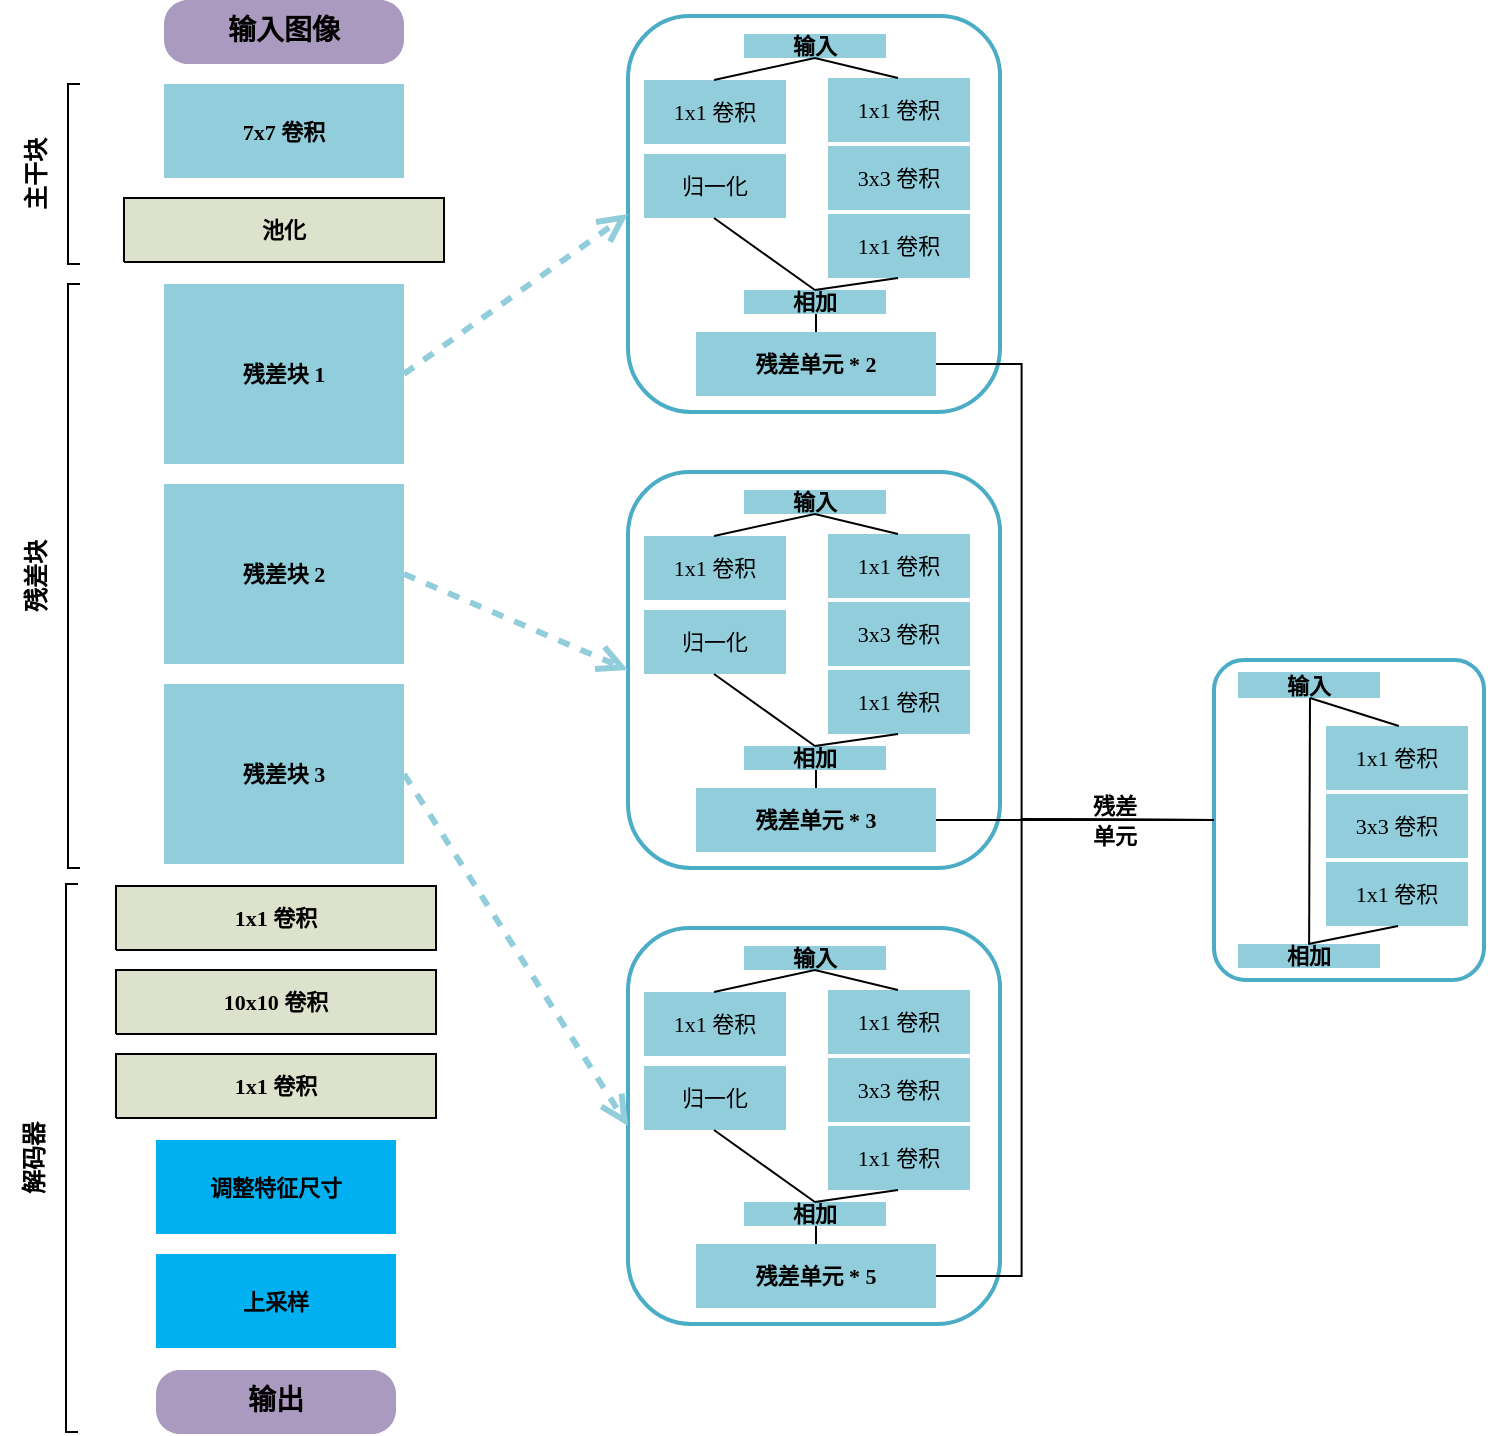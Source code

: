 <mxfile version="14.4.2" type="device"><diagram name="页-1" id="页-1"><mxGraphModel dx="2000" dy="682" grid="1" gridSize="10" guides="1" tooltips="1" connect="1" arrows="1" fold="1" page="1" pageScale="1" pageWidth="827" pageHeight="1169" math="0" shadow="0"><root><mxCell id="0"/><mxCell id="1" value="连接线" parent="0"/><mxCell id="3" value="&lt;font style=&quot;font-size: 11px ; font-family: &amp;#34;microsoft yahei ui&amp;#34; ; color: #000000 ; direction: ltr ; letter-spacing: 0px ; line-height: 120% ; opacity: 1&quot;&gt;&lt;b&gt;7x7 卷积&lt;br&gt;&lt;/b&gt;&lt;/font&gt;" style="verticalAlign=middle;align=center;vsdxID=1;fillColor=#92cddc;gradientColor=none;shape=stencil(nZBLDoAgDERP0z3SIyjew0SURgSD+Lu9kMZoXLhwN9O+tukAlrNpJg1SzDH4QW/URgNYgZTkjA4UkwJUgGXng+6DX1zLfmoymdXo17xh5zmRJ6Q42BWCfc2oJfdAr+Yv+AP9Cb7OJ3H/2JG1HNGz/84klThPVCc=);strokeColor=none;labelBackgroundColor=none;rounded=0;html=1;whiteSpace=wrap;" parent="1" vertex="1"><mxGeometry x="80" y="43" width="120" height="47" as="geometry"/></mxCell><mxCell id="4" value="&lt;font style=&quot;font-size: 11px ; font-family: &amp;#34;microsoft yahei ui&amp;#34; ; color: #000000 ; direction: ltr ; letter-spacing: 0px ; line-height: 120% ; opacity: 1&quot;&gt;&lt;b&gt;残差块&amp;nbsp;&lt;/b&gt;&lt;/font&gt;&lt;font style=&quot;font-size: 11px ; font-family: &amp;#34;microsoft yahei ui&amp;#34; ; color: #000000 ; direction: ltr ; letter-spacing: 0px ; line-height: 120% ; opacity: 1&quot;&gt;&lt;b&gt;1&lt;br&gt;&lt;/b&gt;&lt;/font&gt;" style="verticalAlign=middle;align=center;vsdxID=5;fillColor=#92cddc;gradientColor=none;shape=stencil(nZBLDoAgDERP0z3SIyjew0SURgSD+Lu9kMZoXLhwN9O+tukAlrNpJg1SzDH4QW/URgNYgZTkjA4UkwJUgGXng+6DX1zLfmoymdXo17xh5zmRJ6Q42BWCfc2oJfdAr+Yv+AP9Cb7OJ3H/2JG1HNGz/84klThPVCc=);strokeColor=none;labelBackgroundColor=none;rounded=0;html=1;whiteSpace=wrap;" parent="1" vertex="1"><mxGeometry x="80" y="143" width="120" height="90" as="geometry"/></mxCell><mxCell id="5" value="&lt;font style=&quot;font-size: 11px ; font-family: &amp;#34;microsoft yahei ui&amp;#34; ; color: #000000 ; direction: ltr ; letter-spacing: 0px ; line-height: 120% ; opacity: 1&quot;&gt;&lt;b&gt;残差块&amp;nbsp;&lt;/b&gt;&lt;/font&gt;&lt;font style=&quot;font-size: 11px ; font-family: &amp;#34;microsoft yahei ui&amp;#34; ; color: #000000 ; direction: ltr ; letter-spacing: 0px ; line-height: 120% ; opacity: 1&quot;&gt;&lt;b&gt;2&lt;/b&gt;&lt;/font&gt;&lt;font style=&quot;font-size: 11px ; font-family: &amp;#34;microsoft yahei ui&amp;#34; ; color: #000000 ; direction: ltr ; letter-spacing: 0px ; line-height: 120% ; opacity: 1&quot;&gt;&lt;b&gt;&lt;br&gt;&lt;/b&gt;&lt;/font&gt;" style="verticalAlign=middle;align=center;vsdxID=7;fillColor=#92cddc;gradientColor=none;shape=stencil(nZBLDoAgDERP0z3SIyjew0SURgSD+Lu9kMZoXLhwN9O+tukAlrNpJg1SzDH4QW/URgNYgZTkjA4UkwJUgGXng+6DX1zLfmoymdXo17xh5zmRJ6Q42BWCfc2oJfdAr+Yv+AP9Cb7OJ3H/2JG1HNGz/84klThPVCc=);strokeColor=none;labelBackgroundColor=none;rounded=0;html=1;whiteSpace=wrap;" parent="1" vertex="1"><mxGeometry x="80" y="243" width="120" height="90" as="geometry"/></mxCell><mxCell id="6" value="&lt;font style=&quot;font-size: 11px ; font-family: &amp;#34;microsoft yahei ui&amp;#34; ; color: #000000 ; direction: ltr ; letter-spacing: 0px ; line-height: 120% ; opacity: 1&quot;&gt;&lt;b&gt;残差块&amp;nbsp;&lt;/b&gt;&lt;/font&gt;&lt;font style=&quot;font-size: 11px ; font-family: &amp;#34;microsoft yahei ui&amp;#34; ; color: #000000 ; direction: ltr ; letter-spacing: 0px ; line-height: 120% ; opacity: 1&quot;&gt;&lt;b&gt;3&lt;/b&gt;&lt;/font&gt;&lt;font style=&quot;font-size: 11px ; font-family: &amp;#34;microsoft yahei ui&amp;#34; ; color: #000000 ; direction: ltr ; letter-spacing: 0px ; line-height: 120% ; opacity: 1&quot;&gt;&lt;b&gt;&lt;br&gt;&lt;/b&gt;&lt;/font&gt;" style="verticalAlign=middle;align=center;vsdxID=23;fillColor=#92cddc;gradientColor=none;shape=stencil(nZBLDoAgDERP0z3SIyjew0SURgSD+Lu9kMZoXLhwN9O+tukAlrNpJg1SzDH4QW/URgNYgZTkjA4UkwJUgGXng+6DX1zLfmoymdXo17xh5zmRJ6Q42BWCfc2oJfdAr+Yv+AP9Cb7OJ3H/2JG1HNGz/84klThPVCc=);strokeColor=none;labelBackgroundColor=none;rounded=0;html=1;whiteSpace=wrap;" parent="1" vertex="1"><mxGeometry x="80" y="343" width="120" height="90" as="geometry"/></mxCell><mxCell id="7" value="&lt;font style=&quot;font-size: 11px ; font-family: &amp;#34;microsoft yahei ui&amp;#34; ; color: #000000 ; direction: ltr ; letter-spacing: 0px ; line-height: 120% ; opacity: 1&quot;&gt;&lt;b&gt;1x1 卷积&lt;br&gt;&lt;/b&gt;&lt;/font&gt;" style="verticalAlign=middle;align=center;vsdxID=25;fillColor=#dde2cd;gradientColor=none;shape=stencil(nZBLDoAgDERP0z3SIyjew0SURgSD+Lu9kMZoXLhwN9O+tukAlrNpJg1SzDH4QW/URgNYgZTkjA4UkwJUgGXng+6DX1zLfmoymdXo17xh5zmRJ6Q42BWCfc2oJfdAr+Yv+AP9Cb7OJ3H/2JG1HNGz/84klThPVCc=);strokeColor=#000000;labelBackgroundColor=none;rounded=0;html=1;whiteSpace=wrap;" parent="1" vertex="1"><mxGeometry x="56" y="444" width="160" height="32" as="geometry"/></mxCell><mxCell id="8" value="&lt;font style=&quot;font-size: 11px ; font-family: &amp;#34;microsoft yahei ui&amp;#34; ; color: #000000 ; direction: ltr ; letter-spacing: 0px ; line-height: 120% ; opacity: 1&quot;&gt;&lt;b&gt;10x10 卷积&lt;br&gt;&lt;/b&gt;&lt;/font&gt;" style="verticalAlign=middle;align=center;vsdxID=26;fillColor=#dde2cd;gradientColor=none;shape=stencil(nZBLDoAgDERP0z3SIyjew0SURgSD+Lu9kMZoXLhwN9O+tukAlrNpJg1SzDH4QW/URgNYgZTkjA4UkwJUgGXng+6DX1zLfmoymdXo17xh5zmRJ6Q42BWCfc2oJfdAr+Yv+AP9Cb7OJ3H/2JG1HNGz/84klThPVCc=);strokeColor=#000000;labelBackgroundColor=none;rounded=0;html=1;whiteSpace=wrap;" parent="1" vertex="1"><mxGeometry x="56" y="486" width="160" height="32" as="geometry"/></mxCell><mxCell id="9" value="&lt;font style=&quot;font-size: 11px ; font-family: &amp;#34;microsoft yahei ui&amp;#34; ; color: #000000 ; direction: ltr ; letter-spacing: 0px ; line-height: 120% ; opacity: 1&quot;&gt;&lt;b&gt;1x1 卷积&lt;br&gt;&lt;/b&gt;&lt;/font&gt;" style="verticalAlign=middle;align=center;vsdxID=27;fillColor=#dde2cd;gradientColor=none;shape=stencil(nZBLDoAgDERP0z3SIyjew0SURgSD+Lu9kMZoXLhwN9O+tukAlrNpJg1SzDH4QW/URgNYgZTkjA4UkwJUgGXng+6DX1zLfmoymdXo17xh5zmRJ6Q42BWCfc2oJfdAr+Yv+AP9Cb7OJ3H/2JG1HNGz/84klThPVCc=);strokeColor=#000000;labelBackgroundColor=none;rounded=0;html=1;whiteSpace=wrap;" parent="1" vertex="1"><mxGeometry x="56" y="528" width="160" height="32" as="geometry"/></mxCell><mxCell id="10" value="&lt;font style=&quot;font-size: 11px ; font-family: &amp;#34;microsoft yahei ui&amp;#34; ; color: #000000 ; direction: ltr ; letter-spacing: 0px ; line-height: 120% ; opacity: 1&quot;&gt;&lt;b&gt;调整特征尺寸&lt;br&gt;&lt;/b&gt;&lt;/font&gt;" style="verticalAlign=middle;align=center;vsdxID=28;fillColor=#00b0f0;gradientColor=none;shape=stencil(nZBLDoAgDERP0z3SIyjew0SURgSD+Lu9kMZoXLhwN9O+tukAlrNpJg1SzDH4QW/URgNYgZTkjA4UkwJUgGXng+6DX1zLfmoymdXo17xh5zmRJ6Q42BWCfc2oJfdAr+Yv+AP9Cb7OJ3H/2JG1HNGz/84klThPVCc=);strokeColor=none;labelBackgroundColor=none;rounded=0;html=1;whiteSpace=wrap;" parent="1" vertex="1"><mxGeometry x="76" y="571" width="120" height="47" as="geometry"/></mxCell><mxCell id="11" value="&lt;font style=&quot;font-size: 11px ; font-family: &amp;#34;microsoft yahei ui&amp;#34; ; color: #000000 ; direction: ltr ; letter-spacing: 0px ; line-height: 120% ; opacity: 1&quot;&gt;&lt;b&gt;上采样&lt;br&gt;&lt;/b&gt;&lt;/font&gt;" style="verticalAlign=middle;align=center;vsdxID=29;fillColor=#00b0f0;gradientColor=none;shape=stencil(nZBLDoAgDERP0z3SIyjew0SURgSD+Lu9kMZoXLhwN9O+tukAlrNpJg1SzDH4QW/URgNYgZTkjA4UkwJUgGXng+6DX1zLfmoymdXo17xh5zmRJ6Q42BWCfc2oJfdAr+Yv+AP9Cb7OJ3H/2JG1HNGz/84klThPVCc=);strokeColor=none;labelBackgroundColor=none;rounded=0;html=1;whiteSpace=wrap;" parent="1" vertex="1"><mxGeometry x="76" y="628" width="120" height="47" as="geometry"/></mxCell><mxCell id="12" value="&lt;font style=&quot;font-size: 11px ; font-family: &amp;#34;microsoft yahei ui&amp;#34; ; color: #000000 ; direction: ltr ; letter-spacing: 0px ; line-height: 120% ; opacity: 1&quot;&gt;&lt;b&gt;池化&lt;br&gt;&lt;/b&gt;&lt;/font&gt;" style="verticalAlign=middle;align=center;vsdxID=87;fillColor=#dde2cd;gradientColor=none;shape=stencil(nZBLDoAgDERP0z3SIyjew0SURgSD+Lu9kMZoXLhwN9O+tukAlrNpJg1SzDH4QW/URgNYgZTkjA4UkwJUgGXng+6DX1zLfmoymdXo17xh5zmRJ6Q42BWCfc2oJfdAr+Yv+AP9Cb7OJ3H/2JG1HNGz/84klThPVCc=);strokeColor=#000000;labelBackgroundColor=none;rounded=0;html=1;whiteSpace=wrap;" parent="1" vertex="1"><mxGeometry x="60" y="100" width="160" height="32" as="geometry"/></mxCell><mxCell id="13" style="vsdxID=180;fillColor=#FFFFFF;gradientColor=none;shape=stencil(vVTLbsMgEPwajkY8Ejs+J+l/oAbbKNRYa9o4f19cnAcmJFIV+bbsDuzOaFjEt30jOokY6S2Yozypg20Q3yHGVNtIUNZFiO8R31YGZA3muz34cydG5Bh9mZ/xhcHfozku1+MtRs5ThpC/84eHa9XewTcck3fCBXy6GlyGKTApPBzO1/ko86khfOHyoutRlhMiE4PqMzBWWGVaX5/QWkAtM9cvq7Sog1J/krKL0g8JzZu78Qh9QijHjM4IrTGnAaFYJLIUnVTrx9wjq/wfHMmUryKZilCmlPALyJQyXNLEZWziVWji5LdbwsSv/rwLbvuiUlr7dXNfn+8Xl/K7ie9/AQ==);strokeColor=#4bacc6;strokeWidth=2;labelBackgroundColor=none;rounded=0;html=1;whiteSpace=wrap;" parent="1" vertex="1"><mxGeometry x="312" y="9" width="186" height="198" as="geometry"/></mxCell><mxCell id="14" value="&lt;font style=&quot;font-size: 11px ; font-family: &amp;#34;microsoft yahei ui&amp;#34; ; color: #000000 ; direction: ltr ; letter-spacing: 0px ; line-height: 120% ; opacity: 1&quot;&gt;&lt;b&gt;输入&lt;/b&gt;&lt;/font&gt;&lt;font style=&quot;font-size: 11px ; font-family: &amp;#34;microsoft yahei ui&amp;#34; ; color: #000000 ; direction: ltr ; letter-spacing: 0px ; line-height: 120% ; opacity: 1&quot;&gt;&lt;br&gt;&lt;/font&gt;" style="verticalAlign=middle;align=center;vsdxID=40;fillColor=#92cddc;gradientColor=none;shape=stencil(nZBLDoAgDERP0z3SIyjew0SURgSD+Lu9kMZoXLhwN9O+tukAlrNpJg1SzDH4QW/URgNYgZTkjA4UkwJUgGXng+6DX1zLfmoymdXo17xh5zmRJ6Q42BWCfc2oJfdAr+Yv+AP9Cb7OJ3H/2JG1HNGz/84klThPVCc=);strokeColor=none;labelBackgroundColor=none;rounded=0;html=1;whiteSpace=wrap;" parent="1" vertex="1"><mxGeometry x="370" y="18" width="71" height="12" as="geometry"/></mxCell><mxCell id="15" value="&lt;font style=&quot;font-size: 11px ; font-family: &amp;#34;microsoft yahei ui&amp;#34; ; color: #000000 ; direction: ltr ; letter-spacing: 0px ; line-height: 120% ; opacity: 1&quot;&gt;1x1 卷积&lt;br&gt;&lt;/font&gt;" style="verticalAlign=middle;align=center;vsdxID=57;fillColor=#92cddc;gradientColor=none;shape=stencil(nZBLDoAgDERP0z3SIyjew0SURgSD+Lu9kMZoXLhwN9O+tukAlrNpJg1SzDH4QW/URgNYgZTkjA4UkwJUgGXng+6DX1zLfmoymdXo17xh5zmRJ6Q42BWCfc2oJfdAr+Yv+AP9Cb7OJ3H/2JG1HNGz/84klThPVCc=);strokeColor=none;labelBackgroundColor=none;rounded=0;html=1;whiteSpace=wrap;" parent="1" vertex="1"><mxGeometry x="320" y="41" width="71" height="32" as="geometry"/></mxCell><mxCell id="16" value="&lt;font style=&quot;font-size: 11px ; font-family: &amp;#34;microsoft yahei ui&amp;#34; ; color: #000000 ; direction: ltr ; letter-spacing: 0px ; line-height: 120% ; opacity: 1&quot;&gt;1x1 卷积&lt;br&gt;&lt;/font&gt;" style="verticalAlign=middle;align=center;vsdxID=58;fillColor=#92cddc;gradientColor=none;shape=stencil(nZBLDoAgDERP0z3SIyjew0SURgSD+Lu9kMZoXLhwN9O+tukAlrNpJg1SzDH4QW/URgNYgZTkjA4UkwJUgGXng+6DX1zLfmoymdXo17xh5zmRJ6Q42BWCfc2oJfdAr+Yv+AP9Cb7OJ3H/2JG1HNGz/84klThPVCc=);strokeColor=none;labelBackgroundColor=none;rounded=0;html=1;whiteSpace=wrap;" parent="1" vertex="1"><mxGeometry x="412" y="40" width="71" height="32" as="geometry"/></mxCell><mxCell id="17" value="&lt;font style=&quot;font-size: 11px ; font-family: &amp;#34;microsoft yahei ui&amp;#34; ; color: #000000 ; direction: ltr ; letter-spacing: 0px ; line-height: 120% ; opacity: 1&quot;&gt;3x3 卷积&lt;br&gt;&lt;/font&gt;" style="verticalAlign=middle;align=center;vsdxID=59;fillColor=#92cddc;gradientColor=none;shape=stencil(nZBLDoAgDERP0z3SIyjew0SURgSD+Lu9kMZoXLhwN9O+tukAlrNpJg1SzDH4QW/URgNYgZTkjA4UkwJUgGXng+6DX1zLfmoymdXo17xh5zmRJ6Q42BWCfc2oJfdAr+Yv+AP9Cb7OJ3H/2JG1HNGz/84klThPVCc=);strokeColor=none;labelBackgroundColor=none;rounded=0;html=1;whiteSpace=wrap;" parent="1" vertex="1"><mxGeometry x="412" y="74" width="71" height="32" as="geometry"/></mxCell><mxCell id="18" value="&lt;font style=&quot;font-size: 11px ; font-family: &amp;#34;microsoft yahei ui&amp;#34; ; color: #000000 ; direction: ltr ; letter-spacing: 0px ; line-height: 120% ; opacity: 1&quot;&gt;1x1 卷积&lt;br&gt;&lt;/font&gt;" style="verticalAlign=middle;align=center;vsdxID=60;fillColor=#92cddc;gradientColor=none;shape=stencil(nZBLDoAgDERP0z3SIyjew0SURgSD+Lu9kMZoXLhwN9O+tukAlrNpJg1SzDH4QW/URgNYgZTkjA4UkwJUgGXng+6DX1zLfmoymdXo17xh5zmRJ6Q42BWCfc2oJfdAr+Yv+AP9Cb7OJ3H/2JG1HNGz/84klThPVCc=);strokeColor=none;labelBackgroundColor=none;rounded=0;html=1;whiteSpace=wrap;" parent="1" vertex="1"><mxGeometry x="412" y="108" width="71" height="32" as="geometry"/></mxCell><mxCell id="19" value="&lt;font style=&quot;font-size: 11px ; font-family: &amp;#34;microsoft yahei ui&amp;#34; ; color: #000000 ; direction: ltr ; letter-spacing: 0px ; line-height: 120% ; opacity: 1&quot;&gt;&lt;b style=&quot;line-height: 60%&quot;&gt;相加&lt;/b&gt;&lt;/font&gt;&lt;font style=&quot;font-size: 11px ; font-family: &amp;#34;microsoft yahei ui&amp;#34; ; color: #000000 ; direction: ltr ; letter-spacing: 0px ; line-height: 120% ; opacity: 1&quot;&gt;&lt;br&gt;&lt;/font&gt;" style="verticalAlign=middle;align=center;vsdxID=83;fillColor=#92cddc;gradientColor=none;shape=stencil(nZBLDoAgDERP0z3SIyjew0SURgSD+Lu9kMZoXLhwN9O+tukAlrNpJg1SzDH4QW/URgNYgZTkjA4UkwJUgGXng+6DX1zLfmoymdXo17xh5zmRJ6Q42BWCfc2oJfdAr+Yv+AP9Cb7OJ3H/2JG1HNGz/84klThPVCc=);strokeColor=none;labelBackgroundColor=none;rounded=0;html=1;whiteSpace=wrap;" parent="1" vertex="1"><mxGeometry x="370" y="146" width="71" height="12" as="geometry"/></mxCell><mxCell id="20" value="&lt;font style=&quot;font-size: 11px ; font-family: &amp;#34;microsoft yahei ui&amp;#34; ; color: #000000 ; direction: ltr ; letter-spacing: 0px ; line-height: 120% ; opacity: 1&quot;&gt;&lt;b&gt;残差单元 * 2&lt;/b&gt;&lt;/font&gt;&lt;font style=&quot;font-size: 11px ; font-family: &amp;#34;microsoft yahei ui&amp;#34; ; color: #000000 ; direction: ltr ; letter-spacing: 0px ; line-height: 120% ; opacity: 1&quot;&gt;&lt;br&gt;&lt;/font&gt;" style="verticalAlign=middle;align=center;vsdxID=136;fillColor=#92cddc;gradientColor=none;shape=stencil(nZBLDoAgDERP0z3SIyjew0SURgSD+Lu9kMZoXLhwN9O+tukAlrNpJg1SzDH4QW/URgNYgZTkjA4UkwJUgGXng+6DX1zLfmoymdXo17xh5zmRJ6Q42BWCfc2oJfdAr+Yv+AP9Cb7OJ3H/2JG1HNGz/84klThPVCc=);strokeColor=none;labelBackgroundColor=none;rounded=0;html=1;whiteSpace=wrap;" parent="1" vertex="1"><mxGeometry x="346" y="167" width="120" height="32" as="geometry"/></mxCell><mxCell id="21" value="&lt;font style=&quot;font-size: 11px ; font-family: &amp;#34;microsoft yahei ui&amp;#34; ; color: #000000 ; direction: ltr ; letter-spacing: 0px ; line-height: 120% ; opacity: 1&quot;&gt;归一化&lt;br&gt;&lt;/font&gt;" style="verticalAlign=middle;align=center;vsdxID=148;fillColor=#92cddc;gradientColor=none;shape=stencil(nZBLDoAgDERP0z3SIyjew0SURgSD+Lu9kMZoXLhwN9O+tukAlrNpJg1SzDH4QW/URgNYgZTkjA4UkwJUgGXng+6DX1zLfmoymdXo17xh5zmRJ6Q42BWCfc2oJfdAr+Yv+AP9Cb7OJ3H/2JG1HNGz/84klThPVCc=);strokeColor=none;labelBackgroundColor=none;rounded=0;html=1;whiteSpace=wrap;" parent="1" vertex="1"><mxGeometry x="320" y="78" width="71" height="32" as="geometry"/></mxCell><mxCell id="22" style="vsdxID=176;fillColor=#FFFFFF;gradientColor=none;shape=stencil(UzV2Ls5ILEhVNTIoLinKz04tz0wpyVA1dlE1MsrMy0gtyiwBslSNXVWNndPyi1LTi/JL81Ig/IJEkEoQKze/DGRCBUSfoYEBSI+RQSWEb2mgZ2kIFnGDKM/JzENSbmqiZ2GEosEAt2JUk2E2QZUCGQg3QbyDLIfufqAQxO/GrgA=);labelBackgroundColor=#ffffff;rounded=0;html=1;whiteSpace=wrap;" parent="1" vertex="1"><mxGeometry x="355" y="30" width="92" height="11" as="geometry"/></mxCell><mxCell id="23" style="vsdxID=181;fillColor=#FFFFFF;gradientColor=none;shape=stencil(vVTLbsMgEPwajkY8Ejs+J+l/oAbbKNRYa9o4f19cnAcmJFIV+bbsDuzOaFjEt30jOokY6S2Yozypg20Q3yHGVNtIUNZFiO8R31YGZA3muz34cydG5Bh9mZ/xhcHfozku1+MtRs5ThpC/84eHa9XewTcck3fCBXy6GlyGKTApPBzO1/ko86khfOHyoutRlhMiE4PqMzBWWGVaX5/QWkAtM9cvq7Sog1J/krKL0g8JzZu78Qh9QijHjM4IrTGnAaFYJLIUnVTrx9wjq/wfHMmUryKZilCmlPALyJQyXNLEZWziVWji5LdbwsSv/rwLbvuiUlr7dXNfn+8Xl/K7ie9/AQ==);strokeColor=#4bacc6;strokeWidth=2;labelBackgroundColor=none;rounded=0;html=1;whiteSpace=wrap;" parent="1" vertex="1"><mxGeometry x="312" y="237" width="186" height="198" as="geometry"/></mxCell><mxCell id="24" value="&lt;font style=&quot;font-size: 11px ; font-family: &amp;#34;microsoft yahei ui&amp;#34; ; color: #000000 ; direction: ltr ; letter-spacing: 0px ; line-height: 120% ; opacity: 1&quot;&gt;&lt;b&gt;输入&lt;/b&gt;&lt;/font&gt;&lt;font style=&quot;font-size: 11px ; font-family: &amp;#34;microsoft yahei ui&amp;#34; ; color: #000000 ; direction: ltr ; letter-spacing: 0px ; line-height: 120% ; opacity: 1&quot;&gt;&lt;br&gt;&lt;/font&gt;" style="verticalAlign=middle;align=center;vsdxID=182;fillColor=#92cddc;gradientColor=none;shape=stencil(nZBLDoAgDERP0z3SIyjew0SURgSD+Lu9kMZoXLhwN9O+tukAlrNpJg1SzDH4QW/URgNYgZTkjA4UkwJUgGXng+6DX1zLfmoymdXo17xh5zmRJ6Q42BWCfc2oJfdAr+Yv+AP9Cb7OJ3H/2JG1HNGz/84klThPVCc=);strokeColor=none;labelBackgroundColor=none;rounded=0;html=1;whiteSpace=wrap;" parent="1" vertex="1"><mxGeometry x="370" y="246" width="71" height="12" as="geometry"/></mxCell><mxCell id="25" value="&lt;font style=&quot;font-size: 11px ; font-family: &amp;#34;microsoft yahei ui&amp;#34; ; color: #000000 ; direction: ltr ; letter-spacing: 0px ; line-height: 120% ; opacity: 1&quot;&gt;1x1 卷积&lt;br&gt;&lt;/font&gt;" style="verticalAlign=middle;align=center;vsdxID=183;fillColor=#92cddc;gradientColor=none;shape=stencil(nZBLDoAgDERP0z3SIyjew0SURgSD+Lu9kMZoXLhwN9O+tukAlrNpJg1SzDH4QW/URgNYgZTkjA4UkwJUgGXng+6DX1zLfmoymdXo17xh5zmRJ6Q42BWCfc2oJfdAr+Yv+AP9Cb7OJ3H/2JG1HNGz/84klThPVCc=);strokeColor=none;labelBackgroundColor=none;rounded=0;html=1;whiteSpace=wrap;" parent="1" vertex="1"><mxGeometry x="320" y="269" width="71" height="32" as="geometry"/></mxCell><mxCell id="26" value="&lt;font style=&quot;font-size: 11px ; font-family: &amp;#34;microsoft yahei ui&amp;#34; ; color: #000000 ; direction: ltr ; letter-spacing: 0px ; line-height: 120% ; opacity: 1&quot;&gt;1x1 卷积&lt;br&gt;&lt;/font&gt;" style="verticalAlign=middle;align=center;vsdxID=184;fillColor=#92cddc;gradientColor=none;shape=stencil(nZBLDoAgDERP0z3SIyjew0SURgSD+Lu9kMZoXLhwN9O+tukAlrNpJg1SzDH4QW/URgNYgZTkjA4UkwJUgGXng+6DX1zLfmoymdXo17xh5zmRJ6Q42BWCfc2oJfdAr+Yv+AP9Cb7OJ3H/2JG1HNGz/84klThPVCc=);strokeColor=none;labelBackgroundColor=none;rounded=0;html=1;whiteSpace=wrap;" parent="1" vertex="1"><mxGeometry x="412" y="268" width="71" height="32" as="geometry"/></mxCell><mxCell id="27" value="&lt;font style=&quot;font-size: 11px ; font-family: &amp;#34;microsoft yahei ui&amp;#34; ; color: #000000 ; direction: ltr ; letter-spacing: 0px ; line-height: 120% ; opacity: 1&quot;&gt;3x3 卷积&lt;br&gt;&lt;/font&gt;" style="verticalAlign=middle;align=center;vsdxID=185;fillColor=#92cddc;gradientColor=none;shape=stencil(nZBLDoAgDERP0z3SIyjew0SURgSD+Lu9kMZoXLhwN9O+tukAlrNpJg1SzDH4QW/URgNYgZTkjA4UkwJUgGXng+6DX1zLfmoymdXo17xh5zmRJ6Q42BWCfc2oJfdAr+Yv+AP9Cb7OJ3H/2JG1HNGz/84klThPVCc=);strokeColor=none;labelBackgroundColor=none;rounded=0;html=1;whiteSpace=wrap;" parent="1" vertex="1"><mxGeometry x="412" y="302" width="71" height="32" as="geometry"/></mxCell><mxCell id="28" value="&lt;font style=&quot;font-size: 11px ; font-family: &amp;#34;microsoft yahei ui&amp;#34; ; color: #000000 ; direction: ltr ; letter-spacing: 0px ; line-height: 120% ; opacity: 1&quot;&gt;1x1 卷积&lt;br&gt;&lt;/font&gt;" style="verticalAlign=middle;align=center;vsdxID=186;fillColor=#92cddc;gradientColor=none;shape=stencil(nZBLDoAgDERP0z3SIyjew0SURgSD+Lu9kMZoXLhwN9O+tukAlrNpJg1SzDH4QW/URgNYgZTkjA4UkwJUgGXng+6DX1zLfmoymdXo17xh5zmRJ6Q42BWCfc2oJfdAr+Yv+AP9Cb7OJ3H/2JG1HNGz/84klThPVCc=);strokeColor=none;labelBackgroundColor=none;rounded=0;html=1;whiteSpace=wrap;" parent="1" vertex="1"><mxGeometry x="412" y="336" width="71" height="32" as="geometry"/></mxCell><mxCell id="29" value="&lt;font style=&quot;font-size: 11px ; font-family: &amp;#34;microsoft yahei ui&amp;#34; ; color: #000000 ; direction: ltr ; letter-spacing: 0px ; line-height: 120% ; opacity: 1&quot;&gt;&lt;b&gt;相加&lt;/b&gt;&lt;/font&gt;&lt;font style=&quot;font-size: 11px ; font-family: &amp;#34;microsoft yahei ui&amp;#34; ; color: #000000 ; direction: ltr ; letter-spacing: 0px ; line-height: 120% ; opacity: 1&quot;&gt;&lt;br&gt;&lt;/font&gt;" style="verticalAlign=middle;align=center;vsdxID=187;fillColor=#92cddc;gradientColor=none;shape=stencil(nZBLDoAgDERP0z3SIyjew0SURgSD+Lu9kMZoXLhwN9O+tukAlrNpJg1SzDH4QW/URgNYgZTkjA4UkwJUgGXng+6DX1zLfmoymdXo17xh5zmRJ6Q42BWCfc2oJfdAr+Yv+AP9Cb7OJ3H/2JG1HNGz/84klThPVCc=);strokeColor=none;labelBackgroundColor=none;rounded=0;html=1;whiteSpace=wrap;" parent="1" vertex="1"><mxGeometry x="370" y="374" width="71" height="12" as="geometry"/></mxCell><mxCell id="30" value="&lt;font style=&quot;font-size: 11px ; font-family: &amp;#34;microsoft yahei ui&amp;#34; ; color: #000000 ; direction: ltr ; letter-spacing: 0px ; line-height: 120% ; opacity: 1&quot;&gt;&lt;b&gt;残差单元 * 3&lt;/b&gt;&lt;/font&gt;&lt;font style=&quot;font-size: 11px ; font-family: &amp;#34;microsoft yahei ui&amp;#34; ; color: #000000 ; direction: ltr ; letter-spacing: 0px ; line-height: 120% ; opacity: 1&quot;&gt;&lt;br&gt;&lt;/font&gt;" style="verticalAlign=middle;align=center;vsdxID=188;fillColor=#92cddc;gradientColor=none;shape=stencil(nZBLDoAgDERP0z3SIyjew0SURgSD+Lu9kMZoXLhwN9O+tukAlrNpJg1SzDH4QW/URgNYgZTkjA4UkwJUgGXng+6DX1zLfmoymdXo17xh5zmRJ6Q42BWCfc2oJfdAr+Yv+AP9Cb7OJ3H/2JG1HNGz/84klThPVCc=);strokeColor=none;labelBackgroundColor=none;rounded=0;html=1;whiteSpace=wrap;" parent="1" vertex="1"><mxGeometry x="346" y="395" width="120" height="32" as="geometry"/></mxCell><mxCell id="31" value="&lt;font style=&quot;font-size: 11px ; font-family: &amp;#34;microsoft yahei ui&amp;#34; ; color: #000000 ; direction: ltr ; letter-spacing: 0px ; line-height: 120% ; opacity: 1&quot;&gt;归一化&lt;br&gt;&lt;/font&gt;" style="verticalAlign=middle;align=center;vsdxID=189;fillColor=#92cddc;gradientColor=none;shape=stencil(nZBLDoAgDERP0z3SIyjew0SURgSD+Lu9kMZoXLhwN9O+tukAlrNpJg1SzDH4QW/URgNYgZTkjA4UkwJUgGXng+6DX1zLfmoymdXo17xh5zmRJ6Q42BWCfc2oJfdAr+Yv+AP9Cb7OJ3H/2JG1HNGz/84klThPVCc=);strokeColor=none;labelBackgroundColor=none;rounded=0;html=1;whiteSpace=wrap;" parent="1" vertex="1"><mxGeometry x="320" y="306" width="71" height="32" as="geometry"/></mxCell><mxCell id="32" style="vsdxID=190;fillColor=#FFFFFF;gradientColor=none;shape=stencil(UzV2Ls5ILEhVNTIoLinKz04tz0wpyVA1dlE1MsrMy0gtyiwBslSNXVWNndPyi1LTi/JL81Ig/IJEkEoQKze/DGRCBUSfoYEBSI+RQSWEb2mgZ2kIFnGDKM/JzENSbmqiZ2GEosEAt2JUk2E2QZUCGQg3QbyDLIfufqAQxO/GrgA=);labelBackgroundColor=#ffffff;rounded=0;html=1;whiteSpace=wrap;" parent="1" vertex="1"><mxGeometry x="355" y="258" width="92" height="11" as="geometry"/></mxCell><mxCell id="33" style="vsdxID=193;fillColor=#FFFFFF;gradientColor=none;shape=stencil(vVTLbsMgEPwajkY8Ejs+J+l/oAbbKNRYa9o4f19cnAcmJFIV+bbsDuzOaFjEt30jOokY6S2Yozypg20Q3yHGVNtIUNZFiO8R31YGZA3muz34cydG5Bh9mZ/xhcHfozku1+MtRs5ThpC/84eHa9XewTcck3fCBXy6GlyGKTApPBzO1/ko86khfOHyoutRlhMiE4PqMzBWWGVaX5/QWkAtM9cvq7Sog1J/krKL0g8JzZu78Qh9QijHjM4IrTGnAaFYJLIUnVTrx9wjq/wfHMmUryKZilCmlPALyJQyXNLEZWziVWji5LdbwsSv/rwLbvuiUlr7dXNfn+8Xl/K7ie9/AQ==);strokeColor=#4bacc6;strokeWidth=2;labelBackgroundColor=none;rounded=0;html=1;whiteSpace=wrap;" parent="1" vertex="1"><mxGeometry x="312" y="465" width="186" height="198" as="geometry"/></mxCell><mxCell id="34" value="&lt;font style=&quot;font-size: 11px ; font-family: &amp;#34;microsoft yahei ui&amp;#34; ; color: #000000 ; direction: ltr ; letter-spacing: 0px ; line-height: 120% ; opacity: 1&quot;&gt;&lt;b&gt;输入&lt;/b&gt;&lt;/font&gt;&lt;font style=&quot;font-size: 11px ; font-family: &amp;#34;microsoft yahei ui&amp;#34; ; color: #000000 ; direction: ltr ; letter-spacing: 0px ; line-height: 120% ; opacity: 1&quot;&gt;&lt;br&gt;&lt;/font&gt;" style="verticalAlign=middle;align=center;vsdxID=194;fillColor=#92cddc;gradientColor=none;shape=stencil(nZBLDoAgDERP0z3SIyjew0SURgSD+Lu9kMZoXLhwN9O+tukAlrNpJg1SzDH4QW/URgNYgZTkjA4UkwJUgGXng+6DX1zLfmoymdXo17xh5zmRJ6Q42BWCfc2oJfdAr+Yv+AP9Cb7OJ3H/2JG1HNGz/84klThPVCc=);strokeColor=none;labelBackgroundColor=none;rounded=0;html=1;whiteSpace=wrap;" parent="1" vertex="1"><mxGeometry x="370" y="474" width="71" height="12" as="geometry"/></mxCell><mxCell id="35" value="&lt;font style=&quot;font-size: 11px ; font-family: &amp;#34;microsoft yahei ui&amp;#34; ; color: #000000 ; direction: ltr ; letter-spacing: 0px ; line-height: 120% ; opacity: 1&quot;&gt;1x1 卷积&lt;br&gt;&lt;/font&gt;" style="verticalAlign=middle;align=center;vsdxID=195;fillColor=#92cddc;gradientColor=none;shape=stencil(nZBLDoAgDERP0z3SIyjew0SURgSD+Lu9kMZoXLhwN9O+tukAlrNpJg1SzDH4QW/URgNYgZTkjA4UkwJUgGXng+6DX1zLfmoymdXo17xh5zmRJ6Q42BWCfc2oJfdAr+Yv+AP9Cb7OJ3H/2JG1HNGz/84klThPVCc=);strokeColor=none;labelBackgroundColor=none;rounded=0;html=1;whiteSpace=wrap;" parent="1" vertex="1"><mxGeometry x="320" y="497" width="71" height="32" as="geometry"/></mxCell><mxCell id="36" value="&lt;font style=&quot;font-size: 11px ; font-family: &amp;#34;microsoft yahei ui&amp;#34; ; color: #000000 ; direction: ltr ; letter-spacing: 0px ; line-height: 120% ; opacity: 1&quot;&gt;1x1 卷积&lt;br&gt;&lt;/font&gt;" style="verticalAlign=middle;align=center;vsdxID=196;fillColor=#92cddc;gradientColor=none;shape=stencil(nZBLDoAgDERP0z3SIyjew0SURgSD+Lu9kMZoXLhwN9O+tukAlrNpJg1SzDH4QW/URgNYgZTkjA4UkwJUgGXng+6DX1zLfmoymdXo17xh5zmRJ6Q42BWCfc2oJfdAr+Yv+AP9Cb7OJ3H/2JG1HNGz/84klThPVCc=);strokeColor=none;labelBackgroundColor=none;rounded=0;html=1;whiteSpace=wrap;" parent="1" vertex="1"><mxGeometry x="412" y="496" width="71" height="32" as="geometry"/></mxCell><mxCell id="37" value="&lt;font style=&quot;font-size: 11px ; font-family: &amp;#34;microsoft yahei ui&amp;#34; ; color: #000000 ; direction: ltr ; letter-spacing: 0px ; line-height: 120% ; opacity: 1&quot;&gt;3x3 卷积&lt;br&gt;&lt;/font&gt;" style="verticalAlign=middle;align=center;vsdxID=197;fillColor=#92cddc;gradientColor=none;shape=stencil(nZBLDoAgDERP0z3SIyjew0SURgSD+Lu9kMZoXLhwN9O+tukAlrNpJg1SzDH4QW/URgNYgZTkjA4UkwJUgGXng+6DX1zLfmoymdXo17xh5zmRJ6Q42BWCfc2oJfdAr+Yv+AP9Cb7OJ3H/2JG1HNGz/84klThPVCc=);strokeColor=none;labelBackgroundColor=none;rounded=0;html=1;whiteSpace=wrap;" parent="1" vertex="1"><mxGeometry x="412" y="530" width="71" height="32" as="geometry"/></mxCell><mxCell id="38" value="&lt;font style=&quot;font-size: 11px ; font-family: &amp;#34;microsoft yahei ui&amp;#34; ; color: #000000 ; direction: ltr ; letter-spacing: 0px ; line-height: 120% ; opacity: 1&quot;&gt;1x1 卷积&lt;br&gt;&lt;/font&gt;" style="verticalAlign=middle;align=center;vsdxID=198;fillColor=#92cddc;gradientColor=none;shape=stencil(nZBLDoAgDERP0z3SIyjew0SURgSD+Lu9kMZoXLhwN9O+tukAlrNpJg1SzDH4QW/URgNYgZTkjA4UkwJUgGXng+6DX1zLfmoymdXo17xh5zmRJ6Q42BWCfc2oJfdAr+Yv+AP9Cb7OJ3H/2JG1HNGz/84klThPVCc=);strokeColor=none;labelBackgroundColor=none;rounded=0;html=1;whiteSpace=wrap;" parent="1" vertex="1"><mxGeometry x="412" y="564" width="71" height="32" as="geometry"/></mxCell><mxCell id="39" value="&lt;font style=&quot;font-size: 11px ; font-family: &amp;#34;microsoft yahei ui&amp;#34; ; color: #000000 ; direction: ltr ; letter-spacing: 0px ; line-height: 120% ; opacity: 1&quot;&gt;&lt;b&gt;相加&lt;/b&gt;&lt;/font&gt;&lt;font style=&quot;font-size: 11px ; font-family: &amp;#34;microsoft yahei ui&amp;#34; ; color: #000000 ; direction: ltr ; letter-spacing: 0px ; line-height: 120% ; opacity: 1&quot;&gt;&lt;br&gt;&lt;/font&gt;" style="verticalAlign=middle;align=center;vsdxID=199;fillColor=#92cddc;gradientColor=none;shape=stencil(nZBLDoAgDERP0z3SIyjew0SURgSD+Lu9kMZoXLhwN9O+tukAlrNpJg1SzDH4QW/URgNYgZTkjA4UkwJUgGXng+6DX1zLfmoymdXo17xh5zmRJ6Q42BWCfc2oJfdAr+Yv+AP9Cb7OJ3H/2JG1HNGz/84klThPVCc=);strokeColor=none;labelBackgroundColor=none;rounded=0;html=1;whiteSpace=wrap;" parent="1" vertex="1"><mxGeometry x="370" y="602" width="71" height="12" as="geometry"/></mxCell><mxCell id="40" value="&lt;font style=&quot;font-size: 11px ; font-family: &amp;#34;microsoft yahei ui&amp;#34; ; color: #000000 ; direction: ltr ; letter-spacing: 0px ; line-height: 120% ; opacity: 1&quot;&gt;&lt;b&gt;残差单元 * 5&lt;/b&gt;&lt;/font&gt;&lt;font style=&quot;font-size: 11px ; font-family: &amp;#34;microsoft yahei ui&amp;#34; ; color: #000000 ; direction: ltr ; letter-spacing: 0px ; line-height: 120% ; opacity: 1&quot;&gt;&lt;br&gt;&lt;/font&gt;" style="verticalAlign=middle;align=center;vsdxID=200;fillColor=#92cddc;gradientColor=none;shape=stencil(nZBLDoAgDERP0z3SIyjew0SURgSD+Lu9kMZoXLhwN9O+tukAlrNpJg1SzDH4QW/URgNYgZTkjA4UkwJUgGXng+6DX1zLfmoymdXo17xh5zmRJ6Q42BWCfc2oJfdAr+Yv+AP9Cb7OJ3H/2JG1HNGz/84klThPVCc=);strokeColor=none;labelBackgroundColor=none;rounded=0;html=1;whiteSpace=wrap;" parent="1" vertex="1"><mxGeometry x="346" y="623" width="120" height="32" as="geometry"/></mxCell><mxCell id="41" value="&lt;font style=&quot;font-size: 11px ; font-family: &amp;#34;microsoft yahei ui&amp;#34; ; color: #000000 ; direction: ltr ; letter-spacing: 0px ; line-height: 120% ; opacity: 1&quot;&gt;归一化&lt;br&gt;&lt;/font&gt;" style="verticalAlign=middle;align=center;vsdxID=201;fillColor=#92cddc;gradientColor=none;shape=stencil(nZBLDoAgDERP0z3SIyjew0SURgSD+Lu9kMZoXLhwN9O+tukAlrNpJg1SzDH4QW/URgNYgZTkjA4UkwJUgGXng+6DX1zLfmoymdXo17xh5zmRJ6Q42BWCfc2oJfdAr+Yv+AP9Cb7OJ3H/2JG1HNGz/84klThPVCc=);strokeColor=none;labelBackgroundColor=none;rounded=0;html=1;whiteSpace=wrap;" parent="1" vertex="1"><mxGeometry x="320" y="534" width="71" height="32" as="geometry"/></mxCell><mxCell id="42" style="vsdxID=202;fillColor=#FFFFFF;gradientColor=none;shape=stencil(UzV2Ls5ILEhVNTIoLinKz04tz0wpyVA1dlE1MsrMy0gtyiwBslSNXVWNndPyi1LTi/JL81Ig/IJEkEoQKze/DGRCBUSfoYEBSI+RQSWEb2mgZ2kIFnGDKM/JzENSbmqiZ2GEosEAt2JUk2E2QZUCGQg3QbyDLIfufqAQxO/GrgA=);labelBackgroundColor=#ffffff;rounded=0;html=1;whiteSpace=wrap;" parent="1" vertex="1"><mxGeometry x="355" y="486" width="92" height="11" as="geometry"/></mxCell><mxCell id="43" value="&lt;font style=&quot;font-size: 14px ; font-family: &amp;#34;microsoft yahei ui&amp;#34; ; color: #000000 ; direction: ltr ; letter-spacing: 0px ; line-height: 120% ; opacity: 1&quot;&gt;&lt;b&gt;输入图像&lt;br&gt;&lt;/b&gt;&lt;/font&gt;" style="verticalAlign=middle;align=center;vsdxID=225;fillColor=#ab9ac0;gradientColor=none;shape=stencil(vVTbDoIwDP2aPWJwixqfUf9jkQGLcyNlCv69IwWECSYSwlsvp2t7clbCoiLjuSA0LCyYmyhlbDPCToRSqTMB0jqLsDNhUWJApGAeOkY/5zWytu7mWb9QYd02rEto+Gpd9C+IVVL3sMfFsByuLgfeDNCA2WGzw0g1rG5f29MOEPBKFgEYy600GtMNWHFIReBaBYni6SBVlELkX+HRRfze3XDzVvF4CddaY7TvxMJLIP+kZYLjFYiZUNZcoY6qfhWZ/vpvzvgcgEQqhfejn/cPhgvhsWHnNw==);strokeColor=none;strokeWidth=2;labelBackgroundColor=none;rounded=0;html=1;whiteSpace=wrap;" parent="1" vertex="1"><mxGeometry x="80" y="1" width="120" height="32" as="geometry"/></mxCell><mxCell id="44" value="&lt;font style=&quot;font-size: 14px ; font-family: &amp;#34;microsoft yahei ui&amp;#34; ; color: #000000 ; direction: ltr ; letter-spacing: 0px ; line-height: 120% ; opacity: 1&quot;&gt;&lt;b&gt;输出&lt;br&gt;&lt;/b&gt;&lt;/font&gt;" style="verticalAlign=middle;align=center;vsdxID=291;fillColor=#ab9ac0;gradientColor=none;shape=stencil(vVTbDoIwDP2aPWJwixqfUf9jkQGLcyNlCv69IwWECSYSwlsvp2t7clbCoiLjuSA0LCyYmyhlbDPCToRSqTMB0jqLsDNhUWJApGAeOkY/5zWytu7mWb9QYd02rEto+Gpd9C+IVVL3sMfFsByuLgfeDNCA2WGzw0g1rG5f29MOEPBKFgEYy600GtMNWHFIReBaBYni6SBVlELkX+HRRfze3XDzVvF4CddaY7TvxMJLIP+kZYLjFYiZUNZcoY6qfhWZ/vpvzvgcgEQqhfejn/cPhgvhsWHnNw==);strokeColor=none;strokeWidth=2;labelBackgroundColor=none;rounded=0;html=1;whiteSpace=wrap;" parent="1" vertex="1"><mxGeometry x="76" y="686" width="120" height="32" as="geometry"/></mxCell><mxCell id="45" style="vsdxID=299;fillColor=#FFFFFF;gradientColor=none;shape=stencil(vVTbjoMgEP0aHiUIXZXntvsfpKKSsmJGtrV/v7i4bdHSJpvGt7kcZjgnM4PYtm9EJxElvQVzlGdV2gaxHaJUtY0EZZ2F2B6xbWVA1mC+29L7nRiRo/VlTmOFwb9LU/wxPqLkMgUI+fU/PVqr9g5dFO9ECzi4HNx+wqmHwxWPSe5DQ1jhryInmBYTIhGD6hMwVlhlWp+f0FpALRPXL6m0qINUf5ayW4Qf8lk0xzl9yoewkA/HjAZ0FgqRtbhEOj/mPZ+Rf2MXCqXZXKENCxSKKL6CQrFBi1HJ+ZwKz8LZja3aGqP7Ys2dcbsQldLaH5j7/PyiuJC/Rmz/Aw==);strokeColor=#4bacc6;strokeWidth=2;labelBackgroundColor=none;rounded=0;html=1;whiteSpace=wrap;" parent="1" vertex="1"><mxGeometry x="605" y="331" width="135" height="160" as="geometry"/></mxCell><mxCell id="46" style="vsdxID=297;fillColor=none;gradientColor=none;labelBackgroundColor=none;rounded=0;strokeColor=none;html=1;whiteSpace=wrap;" parent="1" vertex="1"><mxGeometry x="617" y="318" width="116" height="187" as="geometry"/></mxCell><mxCell id="47" value="&lt;font style=&quot;font-size: 11px ; font-family: &amp;#34;microsoft yahei ui&amp;#34; ; color: #000000 ; direction: ltr ; letter-spacing: 0px ; line-height: 120% ; opacity: 1&quot;&gt;1x1 卷积&lt;br&gt;&lt;/font&gt;" style="verticalAlign=middle;align=center;vsdxID=121;fillColor=#92cddc;gradientColor=none;shape=stencil(nZBLDoAgDERP0z3SIyjew0SURgSD+Lu9kMZoXLhwN9O+tukAlrNpJg1SzDH4QW/URgNYgZTkjA4UkwJUgGXng+6DX1zLfmoymdXo17xh5zmRJ6Q42BWCfc2oJfdAr+Yv+AP9Cb7OJ3H/2JG1HNGz/84klThPVCc=);strokeColor=none;labelBackgroundColor=none;rounded=0;html=1;whiteSpace=wrap;" parent="46" vertex="1"><mxGeometry x="44" y="46" width="71" height="32" as="geometry"/></mxCell><mxCell id="48" value="&lt;font style=&quot;font-size: 11px ; font-family: &amp;#34;microsoft yahei ui&amp;#34; ; color: #000000 ; direction: ltr ; letter-spacing: 0px ; line-height: 120% ; opacity: 1&quot;&gt;3x3 卷积&lt;br&gt;&lt;/font&gt;" style="verticalAlign=middle;align=center;vsdxID=122;fillColor=#92cddc;gradientColor=none;shape=stencil(nZBLDoAgDERP0z3SIyjew0SURgSD+Lu9kMZoXLhwN9O+tukAlrNpJg1SzDH4QW/URgNYgZTkjA4UkwJUgGXng+6DX1zLfmoymdXo17xh5zmRJ6Q42BWCfc2oJfdAr+Yv+AP9Cb7OJ3H/2JG1HNGz/84klThPVCc=);strokeColor=none;labelBackgroundColor=none;rounded=0;html=1;whiteSpace=wrap;" parent="46" vertex="1"><mxGeometry x="44" y="80" width="71" height="32" as="geometry"/></mxCell><mxCell id="49" value="&lt;font style=&quot;font-size: 11px ; font-family: &amp;#34;microsoft yahei ui&amp;#34; ; color: #000000 ; direction: ltr ; letter-spacing: 0px ; line-height: 120% ; opacity: 1&quot;&gt;1x1 卷积&lt;br&gt;&lt;/font&gt;" style="verticalAlign=middle;align=center;vsdxID=123;fillColor=#92cddc;gradientColor=none;shape=stencil(nZBLDoAgDERP0z3SIyjew0SURgSD+Lu9kMZoXLhwN9O+tukAlrNpJg1SzDH4QW/URgNYgZTkjA4UkwJUgGXng+6DX1zLfmoymdXo17xh5zmRJ6Q42BWCfc2oJfdAr+Yv+AP9Cb7OJ3H/2JG1HNGz/84klThPVCc=);strokeColor=none;labelBackgroundColor=none;rounded=0;html=1;whiteSpace=wrap;" parent="46" vertex="1"><mxGeometry x="44" y="114" width="71" height="32" as="geometry"/></mxCell><mxCell id="50" value="&lt;font style=&quot;font-size: 11px ; font-family: &amp;#34;microsoft yahei ui&amp;#34; ; color: #000000 ; direction: ltr ; letter-spacing: 0px ; line-height: 120% ; opacity: 1&quot;&gt;&lt;b&gt;相加&lt;/b&gt;&lt;/font&gt;&lt;font style=&quot;font-size: 11px ; font-family: &amp;#34;microsoft yahei ui&amp;#34; ; color: #000000 ; direction: ltr ; letter-spacing: 0px ; line-height: 120% ; opacity: 1&quot;&gt;&lt;br&gt;&lt;/font&gt;" style="verticalAlign=middle;align=center;vsdxID=124;fillColor=#92cddc;gradientColor=none;shape=stencil(nZBLDoAgDERP0z3SIyjew0SURgSD+Lu9kMZoXLhwN9O+tukAlrNpJg1SzDH4QW/URgNYgZTkjA4UkwJUgGXng+6DX1zLfmoymdXo17xh5zmRJ6Q42BWCfc2oJfdAr+Yv+AP9Cb7OJ3H/2JG1HNGz/84klThPVCc=);strokeColor=none;labelBackgroundColor=none;rounded=0;html=1;whiteSpace=wrap;" parent="46" vertex="1"><mxGeometry y="155" width="71" height="12" as="geometry"/></mxCell><mxCell id="51" value="&lt;font style=&quot;font-size: 11px ; font-family: &amp;#34;microsoft yahei ui&amp;#34; ; color: #000000 ; direction: ltr ; letter-spacing: 0px ; line-height: 120% ; opacity: 1&quot;&gt;&lt;b&gt;输入&lt;/b&gt;&lt;/font&gt;&lt;font style=&quot;font-size: 11px ; font-family: &amp;#34;microsoft yahei ui&amp;#34; ; color: #000000 ; direction: ltr ; letter-spacing: 0px ; line-height: 120% ; opacity: 1&quot;&gt;&lt;br&gt;&lt;/font&gt;" style="verticalAlign=middle;align=center;vsdxID=135;fillColor=#92cddc;gradientColor=none;shape=stencil(nZBLDoAgDERP0z3SIyjew0SURgSD+Lu9kMZoXLhwN9O+tukAlrNpJg1SzDH4QW/URgNYgZTkjA4UkwJUgGXng+6DX1zLfmoymdXo17xh5zmRJ6Q42BWCfc2oJfdAr+Yv+AP9Cb7OJ3H/2JG1HNGz/84klThPVCc=);strokeColor=none;labelBackgroundColor=none;rounded=0;html=1;whiteSpace=wrap;" parent="46" vertex="1"><mxGeometry y="19" width="71" height="13" as="geometry"/></mxCell><mxCell id="71" style="vsdxID=125;edgeStyle=none;startArrow=none;endArrow=none;startSize=5;endSize=5;spacingTop=0;spacingBottom=0;spacingLeft=0;spacingRight=0;verticalAlign=middle;html=1;labelBackgroundColor=#ffffff;rounded=0;" parent="46" source="51" target="47" edge="1"><mxGeometry relative="1" as="geometry"><Array as="points"><mxPoint x="36" y="32"/><mxPoint x="80.44" y="46"/></Array></mxGeometry></mxCell><mxCell id="72" style="vsdxID=126;edgeStyle=none;startArrow=none;endArrow=none;startSize=5;endSize=5;spacingTop=0;spacingBottom=0;spacingLeft=0;spacingRight=0;verticalAlign=middle;html=1;labelBackgroundColor=#ffffff;rounded=0;" parent="46" source="49" target="50" edge="1"><mxGeometry relative="1" as="geometry"><Array as="points"><mxPoint x="80" y="146"/><mxPoint x="35.12" y="155"/></Array></mxGeometry></mxCell><mxCell id="73" style="vsdxID=127;edgeStyle=none;startArrow=none;endArrow=none;startSize=5;endSize=5;spacingTop=0;spacingBottom=0;spacingLeft=0;spacingRight=0;verticalAlign=middle;html=1;labelBackgroundColor=#ffffff;rounded=0;" parent="46" source="51" target="50" edge="1"><mxGeometry relative="1" as="geometry"><Array as="points"><mxPoint x="36" y="32"/><mxPoint x="35.56" y="155"/></Array></mxGeometry></mxCell><mxCell id="52" value="&lt;font style=&quot;font-size: 11px ; font-family: &amp;#34;microsoft yahei ui&amp;#34; ; color: #000000 ; direction: ltr ; letter-spacing: 0px ; line-height: 120% ; opacity: 1&quot;&gt;&lt;b&gt;残差&lt;br&gt;单元&lt;br&gt;&lt;/b&gt;&lt;/font&gt;" style="verticalAlign=middle;align=center;vsdxID=306;fillColor=#ffffff;gradientColor=none;shape=stencil(nZBLDoAgDERP0z3SIyjew0SURgSD+Lu9kMZoXLhwN9O+tukAlrNpJg1SzDH4QW/URgNYgZTkjA4UkwJUgGXng+6DX1zLfmoymdXo17xh5zmRJ6Q42BWCfc2oJfdAr+Yv+AP9Cb7OJ3H/2JG1HNGz/84klThPVCc=);strokeColor=none;labelBackgroundColor=none;rounded=0;html=1;whiteSpace=wrap;" parent="1" vertex="1"><mxGeometry x="527" y="397" width="57" height="28" as="geometry"/></mxCell><mxCell id="56" style="vsdxID=310;edgeStyle=none;startArrow=none;endArrow=none;startSize=5;endSize=5;spacingTop=0;spacingBottom=0;spacingLeft=0;spacingRight=0;verticalAlign=middle;html=1;labelBackgroundColor=#ffffff;rounded=0;" parent="1" source="39" target="40" edge="1"><mxGeometry relative="1" as="geometry"><Array as="points"><mxPoint x="406" y="614"/><mxPoint x="406" y="623"/></Array></mxGeometry></mxCell><mxCell id="57" style="vsdxID=308;edgeStyle=none;startArrow=none;endArrow=none;startSize=5;endSize=5;spacingTop=0;spacingBottom=0;spacingLeft=0;spacingRight=0;verticalAlign=middle;html=1;labelBackgroundColor=#ffffff;rounded=0;" parent="1" source="29" target="30" edge="1"><mxGeometry relative="1" as="geometry"><Array as="points"><mxPoint x="406" y="386"/><mxPoint x="406" y="395"/></Array></mxGeometry></mxCell><mxCell id="58" style="vsdxID=307;edgeStyle=none;startArrow=none;endArrow=none;startSize=5;endSize=5;spacingTop=0;spacingBottom=0;spacingLeft=0;spacingRight=0;verticalAlign=middle;html=1;labelBackgroundColor=#ffffff;rounded=0;" parent="1" source="19" target="20" edge="1"><mxGeometry relative="1" as="geometry"><Array as="points"><mxPoint x="406" y="158"/><mxPoint x="406" y="167"/></Array></mxGeometry></mxCell><mxCell id="59" parent="1" vertex="1"><mxGeometry x="596" y="411" as="geometry"/></mxCell><mxCell id="60" style="vsdxID=304;edgeStyle=none;startArrow=none;endArrow=none;startSize=9;endSize=9;spacingTop=0;spacingBottom=0;spacingLeft=0;spacingRight=0;verticalAlign=middle;html=1;labelBackgroundColor=#ffffff;rounded=0;exitX=1;exitY=0.5;exitDx=0;exitDy=0;exitPerimeter=0;" parent="1" source="30" target="59" edge="1"><mxGeometry relative="1" as="geometry"><mxPoint as="offset"/><Array as="points"/></mxGeometry></mxCell><mxCell id="61" style="vsdxID=302;edgeStyle=none;startArrow=none;endArrow=none;startSize=9;endSize=9;spacingTop=0;spacingBottom=0;spacingLeft=0;spacingRight=0;verticalAlign=middle;html=1;labelBackgroundColor=#ffffff;rounded=0;exitX=1;exitY=0.5;exitDx=0;exitDy=0;exitPerimeter=0;entryX=0;entryY=0.5;entryDx=0;entryDy=0;entryPerimeter=0;" parent="1" source="40" target="45" edge="1"><mxGeometry relative="1" as="geometry"><mxPoint as="offset"/><Array as="points"><mxPoint x="508.8" y="639"/><mxPoint x="508.8" y="410.5"/></Array></mxGeometry></mxCell><mxCell id="62" style="vsdxID=300;edgeStyle=none;startArrow=none;endArrow=none;startSize=9;endSize=9;spacingTop=0;spacingBottom=0;spacingLeft=0;spacingRight=0;verticalAlign=middle;html=1;labelBackgroundColor=#ffffff;rounded=0;exitX=1;exitY=0.5;exitDx=0;exitDy=0;exitPerimeter=0;entryX=0;entryY=0.5;entryDx=0;entryDy=0;entryPerimeter=0;" parent="1" source="20" target="45" edge="1"><mxGeometry relative="1" as="geometry"><mxPoint as="offset"/><Array as="points"><mxPoint x="508.8" y="183"/><mxPoint x="508.8" y="410.5"/></Array></mxGeometry></mxCell><mxCell id="63" style="vsdxID=211;edgeStyle=none;dashed=1;dashPattern=2.00 2.00;startArrow=none;endArrow=open;startSize=9;endSize=9;strokeWidth=3;strokeColor=#92cddc;spacingTop=0;spacingBottom=0;spacingLeft=0;spacingRight=0;verticalAlign=middle;html=1;labelBackgroundColor=#ffffff;rounded=0;exitX=1;exitY=0.5;exitDx=0;exitDy=0;exitPerimeter=0;entryX=0;entryY=0.5;entryDx=0;entryDy=0;entryPerimeter=0;" parent="1" source="6" target="33" edge="1"><mxGeometry relative="1" as="geometry"><Array as="points"/></mxGeometry></mxCell><mxCell id="64" style="vsdxID=206;edgeStyle=none;dashed=1;dashPattern=2.00 2.00;startArrow=none;endArrow=open;startSize=9;endSize=9;strokeWidth=3;strokeColor=#92cddc;spacingTop=0;spacingBottom=0;spacingLeft=0;spacingRight=0;verticalAlign=middle;html=1;labelBackgroundColor=#FFFFFF;rounded=0;exitX=1;exitY=0.5;exitDx=0;exitDy=0;exitPerimeter=0;entryX=0;entryY=0.5;entryDx=0;entryDy=0;entryPerimeter=0;" parent="1" source="5" target="23" edge="1"><mxGeometry relative="1" as="geometry"><Array as="points"/></mxGeometry></mxCell><mxCell id="65" style="vsdxID=205;edgeStyle=none;dashed=1;dashPattern=2.00 2.00;startArrow=none;endArrow=open;startSize=9;endSize=9;strokeWidth=3;strokeColor=#92cddc;spacingTop=0;spacingBottom=0;spacingLeft=0;spacingRight=0;verticalAlign=middle;html=1;labelBackgroundColor=#FFFFFF;rounded=0;exitX=1;exitY=0.5;exitDx=0;exitDy=0;exitPerimeter=0;entryX=0;entryY=0.5;entryDx=0;entryDy=0;entryPerimeter=0;" parent="1" source="4" target="13" edge="1"><mxGeometry relative="1" as="geometry"><Array as="points"/></mxGeometry></mxCell><mxCell id="66" style="vsdxID=204;edgeStyle=none;startArrow=none;endArrow=none;startSize=5;endSize=5;spacingTop=0;spacingBottom=0;spacingLeft=0;spacingRight=0;verticalAlign=middle;html=1;labelBackgroundColor=#ffffff;rounded=0;" parent="1" source="41" target="39" edge="1"><mxGeometry relative="1" as="geometry"><Array as="points"><mxPoint x="355" y="566"/><mxPoint x="405.44" y="602"/></Array></mxGeometry></mxCell><mxCell id="67" style="vsdxID=203;edgeStyle=none;startArrow=none;endArrow=none;startSize=5;endSize=5;spacingTop=0;spacingBottom=0;spacingLeft=0;spacingRight=0;verticalAlign=middle;html=1;labelBackgroundColor=#ffffff;rounded=0;" parent="1" source="38" target="39" edge="1"><mxGeometry relative="1" as="geometry"><Array as="points"><mxPoint x="447" y="596"/><mxPoint x="405.44" y="602"/></Array></mxGeometry></mxCell><mxCell id="68" style="vsdxID=192;edgeStyle=none;startArrow=none;endArrow=none;startSize=5;endSize=5;spacingTop=0;spacingBottom=0;spacingLeft=0;spacingRight=0;verticalAlign=middle;html=1;labelBackgroundColor=#ffffff;rounded=0;" parent="1" source="31" target="29" edge="1"><mxGeometry relative="1" as="geometry"><Array as="points"><mxPoint x="355" y="338"/><mxPoint x="405.44" y="374"/></Array></mxGeometry></mxCell><mxCell id="69" style="vsdxID=191;edgeStyle=none;startArrow=none;endArrow=none;startSize=5;endSize=5;spacingTop=0;spacingBottom=0;spacingLeft=0;spacingRight=0;verticalAlign=middle;html=1;labelBackgroundColor=#ffffff;rounded=0;" parent="1" source="28" target="29" edge="1"><mxGeometry relative="1" as="geometry"><Array as="points"><mxPoint x="447" y="368"/><mxPoint x="405.44" y="374"/></Array></mxGeometry></mxCell><mxCell id="70" style="vsdxID=178;edgeStyle=none;startArrow=none;endArrow=none;startSize=5;endSize=5;spacingTop=0;spacingBottom=0;spacingLeft=0;spacingRight=0;verticalAlign=middle;html=1;labelBackgroundColor=#ffffff;rounded=0;" parent="1" source="21" target="19" edge="1"><mxGeometry relative="1" as="geometry"><Array as="points"><mxPoint x="355" y="110"/><mxPoint x="405.44" y="146"/></Array></mxGeometry></mxCell><mxCell id="74" style="vsdxID=177;edgeStyle=none;startArrow=none;endArrow=none;startSize=5;endSize=5;spacingTop=0;spacingBottom=0;spacingLeft=0;spacingRight=0;verticalAlign=middle;html=1;labelBackgroundColor=#ffffff;rounded=0;" parent="1" source="18" target="19" edge="1"><mxGeometry relative="1" as="geometry"><Array as="points"><mxPoint x="447" y="140"/><mxPoint x="405.44" y="146"/></Array></mxGeometry></mxCell><mxCell id="2" value="标注" parent="0"/><mxCell id="53" value="&lt;font style=&quot;font-size: 12px ; font-family: &amp;#34;microsoft yahei ui&amp;#34; ; color: #000000 ; direction: ltr ; letter-spacing: 0px ; line-height: 120% ; opacity: 1&quot;&gt;&lt;b&gt;主干块&lt;br&gt;&lt;/b&gt;&lt;/font&gt;" style="verticalAlign=middle;align=center;vsdxID=293;rotation=270;fillColor=#FFFFFF;gradientColor=none;shape=stencil(UzV2Ls5ILEhVNTIoLinKz04tz0wpyVA1dlE1MsrMy0gtyiwBslSNXVWNndPyi1LTi/JL81Ig/IJEkEoQKze/DGRCBUSfAUiHkUElhGdoaKFnbgoWcoOozsnMw63awAC3UpgkeYox3AFkILwA8T2yHLp3gUKQoDJ2BQA=);labelBackgroundColor=none;rounded=0;html=1;whiteSpace=wrap;" parent="2" vertex="1"><mxGeometry x="-29" y="72" width="90" height="32" as="geometry"/></mxCell><mxCell id="54" value="&lt;font style=&quot;font-size: 12px ; font-family: &amp;#34;microsoft yahei ui&amp;#34; ; color: #000000 ; direction: ltr ; letter-spacing: 0px ; line-height: 120% ; opacity: 1&quot;&gt;&lt;b&gt;残差块&lt;br&gt;&lt;/b&gt;&lt;/font&gt;" style="verticalAlign=middle;align=center;vsdxID=294;rotation=270;fillColor=#FFFFFF;gradientColor=none;shape=stencil(UzV2Ls5ILEhVNTIoLinKz04tz0wpyVA1dlE1MsrMy0gtyiwBslSNXVWNndPyi1LTi/JL81Ig/IJEkEoQKze/DGRCBUSfAUiHkUElhGdoaKFnbgoWcoOozsnMw63awAC3UpgkeYox3AFkILwA8T2yHLp3gUKQoDJ2BQA=);labelBackgroundColor=none;rounded=0;html=1;whiteSpace=wrap;" parent="2" vertex="1"><mxGeometry x="-130" y="273" width="292" height="32" as="geometry"/></mxCell><mxCell id="55" value="&lt;font style=&quot;font-size: 12px ; font-family: &amp;#34;microsoft yahei ui&amp;#34; ; color: #000000 ; direction: ltr ; letter-spacing: 0px ; line-height: 120% ; opacity: 1&quot;&gt;&lt;b&gt;解码器&lt;br&gt;&lt;/b&gt;&lt;/font&gt;" style="verticalAlign=middle;align=center;vsdxID=295;rotation=270;fillColor=#FFFFFF;gradientColor=none;shape=stencil(UzV2Ls5ILEhVNTIoLinKz04tz0wpyVA1dlE1MsrMy0gtyiwBslSNXVWNndPyi1LTi/JL81Ig/IJEkEoQKze/DGRCBUSfAUiHkUElhGdoaKFnbgoWcoOozsnMw63awAC3UpgkeYox3AFkILwA8T2yHLp3gUKQoDJ2BQA=);labelBackgroundColor=none;rounded=0;html=1;whiteSpace=wrap;" parent="2" vertex="1"><mxGeometry x="-122" y="564" width="274" height="32" as="geometry"/></mxCell></root></mxGraphModel></diagram></mxfile>